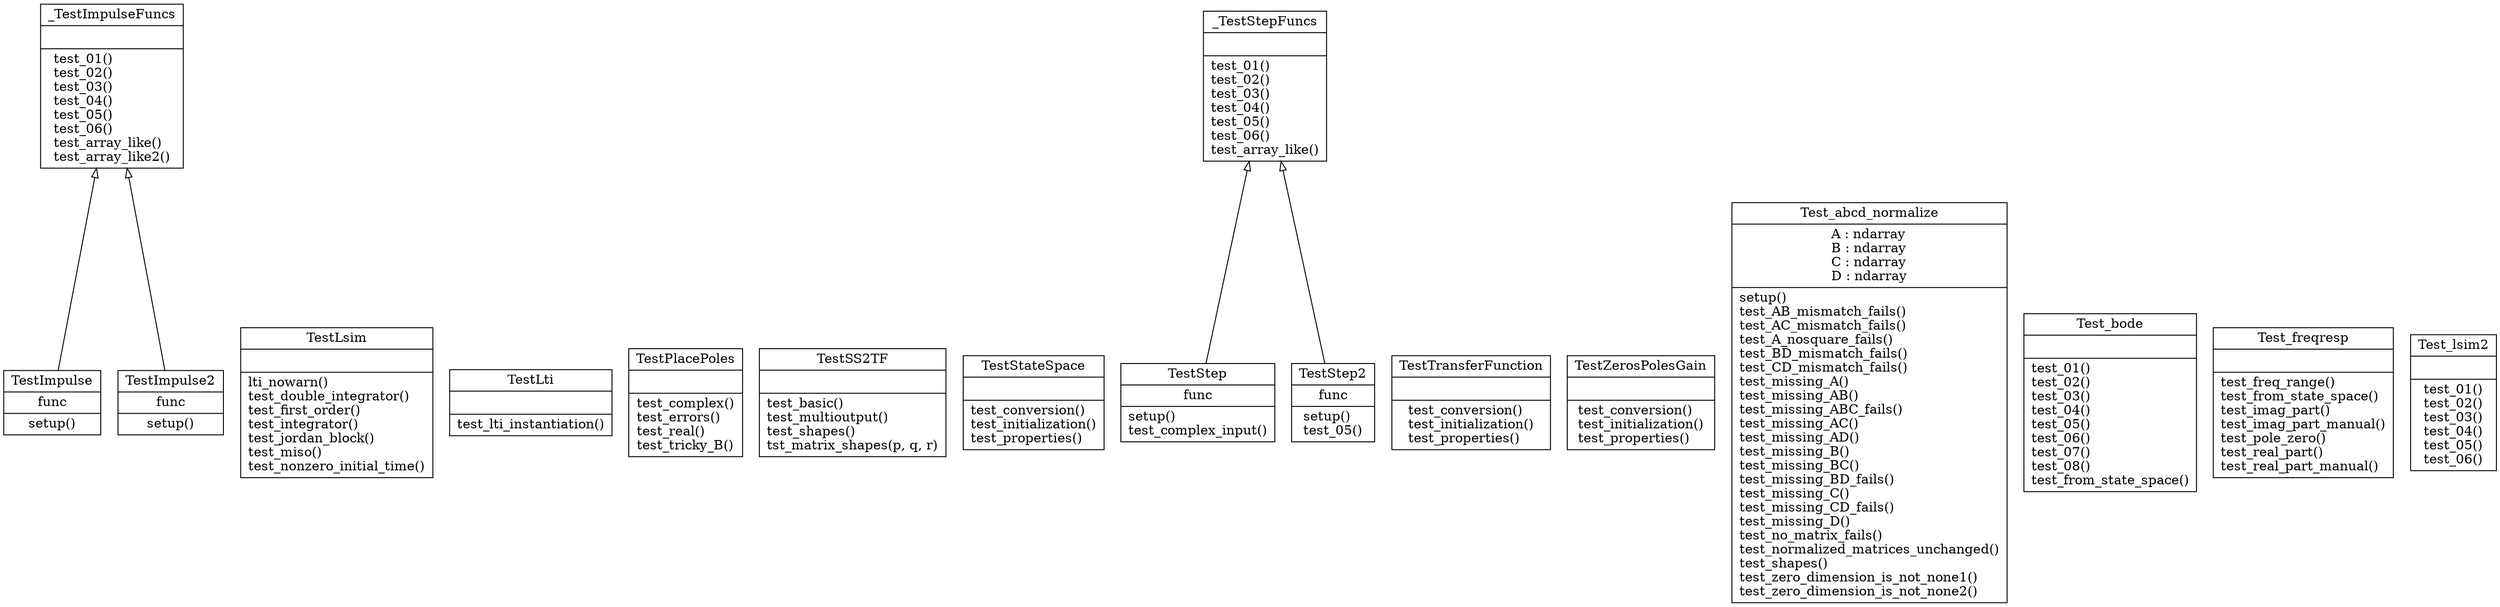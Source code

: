 digraph "classes_11" {
rankdir=BT
charset="utf-8"
"test_ltisys.TestImpulse" [color="black", fontcolor="black", label=<{TestImpulse|func<br ALIGN="LEFT"/>|setup()<br ALIGN="LEFT"/>}>, shape="record", style="solid"];
"test_ltisys.TestImpulse2" [color="black", fontcolor="black", label=<{TestImpulse2|func<br ALIGN="LEFT"/>|setup()<br ALIGN="LEFT"/>}>, shape="record", style="solid"];
"test_ltisys.TestLsim" [color="black", fontcolor="black", label=<{TestLsim|<br ALIGN="LEFT"/>|lti_nowarn()<br ALIGN="LEFT"/>test_double_integrator()<br ALIGN="LEFT"/>test_first_order()<br ALIGN="LEFT"/>test_integrator()<br ALIGN="LEFT"/>test_jordan_block()<br ALIGN="LEFT"/>test_miso()<br ALIGN="LEFT"/>test_nonzero_initial_time()<br ALIGN="LEFT"/>}>, shape="record", style="solid"];
"test_ltisys.TestLti" [color="black", fontcolor="black", label=<{TestLti|<br ALIGN="LEFT"/>|test_lti_instantiation()<br ALIGN="LEFT"/>}>, shape="record", style="solid"];
"test_ltisys.TestPlacePoles" [color="black", fontcolor="black", label=<{TestPlacePoles|<br ALIGN="LEFT"/>|test_complex()<br ALIGN="LEFT"/>test_errors()<br ALIGN="LEFT"/>test_real()<br ALIGN="LEFT"/>test_tricky_B()<br ALIGN="LEFT"/>}>, shape="record", style="solid"];
"test_ltisys.TestSS2TF" [color="black", fontcolor="black", label=<{TestSS2TF|<br ALIGN="LEFT"/>|test_basic()<br ALIGN="LEFT"/>test_multioutput()<br ALIGN="LEFT"/>test_shapes()<br ALIGN="LEFT"/>tst_matrix_shapes(p, q, r)<br ALIGN="LEFT"/>}>, shape="record", style="solid"];
"test_ltisys.TestStateSpace" [color="black", fontcolor="black", label=<{TestStateSpace|<br ALIGN="LEFT"/>|test_conversion()<br ALIGN="LEFT"/>test_initialization()<br ALIGN="LEFT"/>test_properties()<br ALIGN="LEFT"/>}>, shape="record", style="solid"];
"test_ltisys.TestStep" [color="black", fontcolor="black", label=<{TestStep|func<br ALIGN="LEFT"/>|setup()<br ALIGN="LEFT"/>test_complex_input()<br ALIGN="LEFT"/>}>, shape="record", style="solid"];
"test_ltisys.TestStep2" [color="black", fontcolor="black", label=<{TestStep2|func<br ALIGN="LEFT"/>|setup()<br ALIGN="LEFT"/>test_05()<br ALIGN="LEFT"/>}>, shape="record", style="solid"];
"test_ltisys.TestTransferFunction" [color="black", fontcolor="black", label=<{TestTransferFunction|<br ALIGN="LEFT"/>|test_conversion()<br ALIGN="LEFT"/>test_initialization()<br ALIGN="LEFT"/>test_properties()<br ALIGN="LEFT"/>}>, shape="record", style="solid"];
"test_ltisys.TestZerosPolesGain" [color="black", fontcolor="black", label=<{TestZerosPolesGain|<br ALIGN="LEFT"/>|test_conversion()<br ALIGN="LEFT"/>test_initialization()<br ALIGN="LEFT"/>test_properties()<br ALIGN="LEFT"/>}>, shape="record", style="solid"];
"test_ltisys.Test_abcd_normalize" [color="black", fontcolor="black", label=<{Test_abcd_normalize|A : ndarray<br ALIGN="LEFT"/>B : ndarray<br ALIGN="LEFT"/>C : ndarray<br ALIGN="LEFT"/>D : ndarray<br ALIGN="LEFT"/>|setup()<br ALIGN="LEFT"/>test_AB_mismatch_fails()<br ALIGN="LEFT"/>test_AC_mismatch_fails()<br ALIGN="LEFT"/>test_A_nosquare_fails()<br ALIGN="LEFT"/>test_BD_mismatch_fails()<br ALIGN="LEFT"/>test_CD_mismatch_fails()<br ALIGN="LEFT"/>test_missing_A()<br ALIGN="LEFT"/>test_missing_AB()<br ALIGN="LEFT"/>test_missing_ABC_fails()<br ALIGN="LEFT"/>test_missing_AC()<br ALIGN="LEFT"/>test_missing_AD()<br ALIGN="LEFT"/>test_missing_B()<br ALIGN="LEFT"/>test_missing_BC()<br ALIGN="LEFT"/>test_missing_BD_fails()<br ALIGN="LEFT"/>test_missing_C()<br ALIGN="LEFT"/>test_missing_CD_fails()<br ALIGN="LEFT"/>test_missing_D()<br ALIGN="LEFT"/>test_no_matrix_fails()<br ALIGN="LEFT"/>test_normalized_matrices_unchanged()<br ALIGN="LEFT"/>test_shapes()<br ALIGN="LEFT"/>test_zero_dimension_is_not_none1()<br ALIGN="LEFT"/>test_zero_dimension_is_not_none2()<br ALIGN="LEFT"/>}>, shape="record", style="solid"];
"test_ltisys.Test_bode" [color="black", fontcolor="black", label=<{Test_bode|<br ALIGN="LEFT"/>|test_01()<br ALIGN="LEFT"/>test_02()<br ALIGN="LEFT"/>test_03()<br ALIGN="LEFT"/>test_04()<br ALIGN="LEFT"/>test_05()<br ALIGN="LEFT"/>test_06()<br ALIGN="LEFT"/>test_07()<br ALIGN="LEFT"/>test_08()<br ALIGN="LEFT"/>test_from_state_space()<br ALIGN="LEFT"/>}>, shape="record", style="solid"];
"test_ltisys.Test_freqresp" [color="black", fontcolor="black", label=<{Test_freqresp|<br ALIGN="LEFT"/>|test_freq_range()<br ALIGN="LEFT"/>test_from_state_space()<br ALIGN="LEFT"/>test_imag_part()<br ALIGN="LEFT"/>test_imag_part_manual()<br ALIGN="LEFT"/>test_pole_zero()<br ALIGN="LEFT"/>test_real_part()<br ALIGN="LEFT"/>test_real_part_manual()<br ALIGN="LEFT"/>}>, shape="record", style="solid"];
"test_ltisys.Test_lsim2" [color="black", fontcolor="black", label=<{Test_lsim2|<br ALIGN="LEFT"/>|test_01()<br ALIGN="LEFT"/>test_02()<br ALIGN="LEFT"/>test_03()<br ALIGN="LEFT"/>test_04()<br ALIGN="LEFT"/>test_05()<br ALIGN="LEFT"/>test_06()<br ALIGN="LEFT"/>}>, shape="record", style="solid"];
"test_ltisys._TestImpulseFuncs" [color="black", fontcolor="black", label=<{_TestImpulseFuncs|<br ALIGN="LEFT"/>|test_01()<br ALIGN="LEFT"/>test_02()<br ALIGN="LEFT"/>test_03()<br ALIGN="LEFT"/>test_04()<br ALIGN="LEFT"/>test_05()<br ALIGN="LEFT"/>test_06()<br ALIGN="LEFT"/>test_array_like()<br ALIGN="LEFT"/>test_array_like2()<br ALIGN="LEFT"/>}>, shape="record", style="solid"];
"test_ltisys._TestStepFuncs" [color="black", fontcolor="black", label=<{_TestStepFuncs|<br ALIGN="LEFT"/>|test_01()<br ALIGN="LEFT"/>test_02()<br ALIGN="LEFT"/>test_03()<br ALIGN="LEFT"/>test_04()<br ALIGN="LEFT"/>test_05()<br ALIGN="LEFT"/>test_06()<br ALIGN="LEFT"/>test_array_like()<br ALIGN="LEFT"/>}>, shape="record", style="solid"];
"test_ltisys.TestImpulse" -> "test_ltisys._TestImpulseFuncs" [arrowhead="empty", arrowtail="none"];
"test_ltisys.TestImpulse2" -> "test_ltisys._TestImpulseFuncs" [arrowhead="empty", arrowtail="none"];
"test_ltisys.TestStep" -> "test_ltisys._TestStepFuncs" [arrowhead="empty", arrowtail="none"];
"test_ltisys.TestStep2" -> "test_ltisys._TestStepFuncs" [arrowhead="empty", arrowtail="none"];
}
